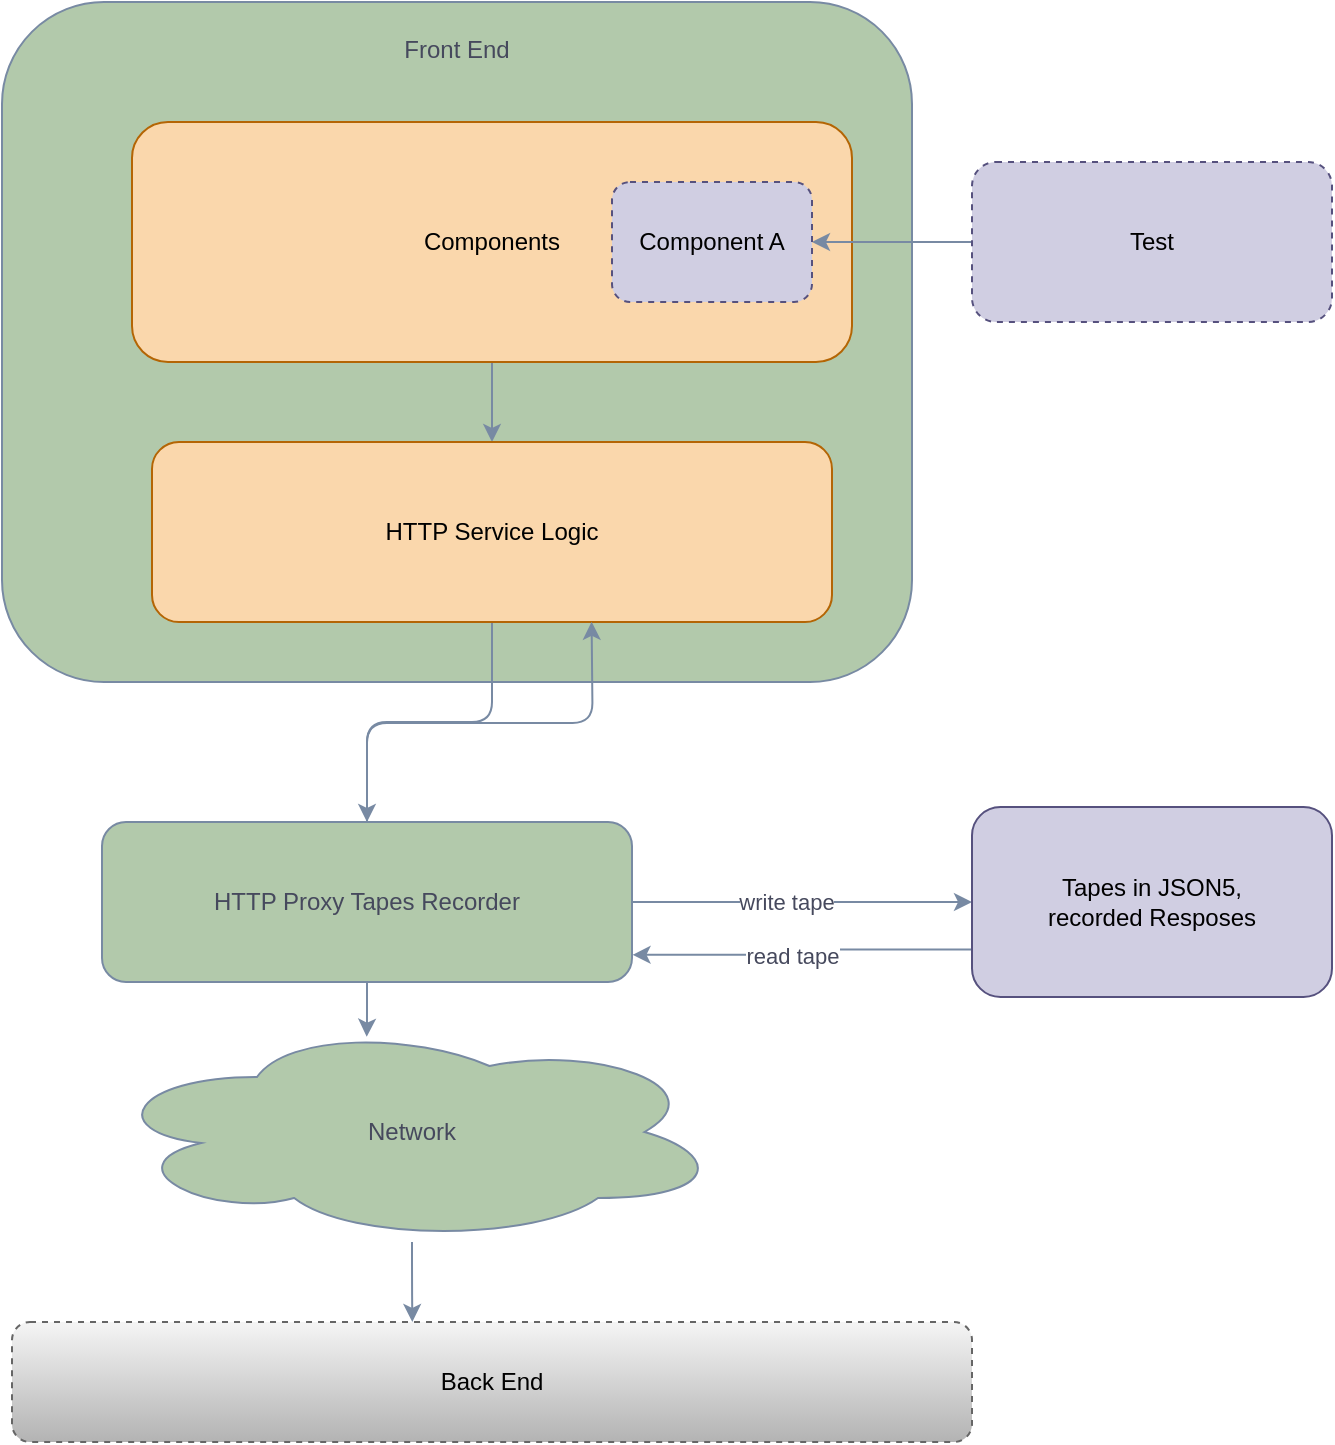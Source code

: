 <mxfile version="13.10.1" type="github">
  <diagram id="3LjjMmSiXknQFx3guOvZ" name="Page-1">
    <mxGraphModel dx="1457" dy="912" grid="1" gridSize="10" guides="1" tooltips="1" connect="1" arrows="1" fold="1" page="1" pageScale="1" pageWidth="827" pageHeight="1169" math="0" shadow="0">
      <root>
        <mxCell id="0" />
        <mxCell id="1" parent="0" />
        <mxCell id="0anmsecB1Iln24H1zlf4-1" value="Front End" style="rounded=1;whiteSpace=wrap;html=1;align=center;verticalAlign=top;fillColor=#B2C9AB;strokeColor=#788AA3;fontColor=#46495D;spacingTop=10;" vertex="1" parent="1">
          <mxGeometry x="115" y="190" width="455" height="340" as="geometry" />
        </mxCell>
        <mxCell id="0anmsecB1Iln24H1zlf4-6" style="edgeStyle=orthogonalEdgeStyle;curved=0;rounded=1;sketch=0;orthogonalLoop=1;jettySize=auto;html=1;strokeColor=#788AA3;fillColor=#B2C9AB;fontColor=#46495D;" edge="1" parent="1" source="0anmsecB1Iln24H1zlf4-2" target="0anmsecB1Iln24H1zlf4-3">
          <mxGeometry relative="1" as="geometry">
            <Array as="points">
              <mxPoint x="300" y="370" />
              <mxPoint x="300" y="370" />
            </Array>
          </mxGeometry>
        </mxCell>
        <mxCell id="0anmsecB1Iln24H1zlf4-2" value="Components" style="rounded=1;whiteSpace=wrap;html=1;align=center;fillColor=#fad7ac;strokeColor=#b46504;" vertex="1" parent="1">
          <mxGeometry x="180" y="250" width="360" height="120" as="geometry" />
        </mxCell>
        <mxCell id="0anmsecB1Iln24H1zlf4-8" style="edgeStyle=orthogonalEdgeStyle;curved=0;rounded=1;sketch=0;orthogonalLoop=1;jettySize=auto;html=1;entryX=0.5;entryY=0;entryDx=0;entryDy=0;strokeColor=#788AA3;fillColor=#B2C9AB;fontColor=#46495D;" edge="1" parent="1" source="0anmsecB1Iln24H1zlf4-3" target="0anmsecB1Iln24H1zlf4-7">
          <mxGeometry relative="1" as="geometry" />
        </mxCell>
        <mxCell id="0anmsecB1Iln24H1zlf4-3" value="&lt;div&gt;HTTP Service Logic&lt;/div&gt;" style="rounded=1;whiteSpace=wrap;html=1;align=center;fillColor=#fad7ac;strokeColor=#b46504;" vertex="1" parent="1">
          <mxGeometry x="190" y="410" width="340" height="90" as="geometry" />
        </mxCell>
        <mxCell id="0anmsecB1Iln24H1zlf4-23" style="edgeStyle=orthogonalEdgeStyle;curved=0;rounded=1;sketch=0;orthogonalLoop=1;jettySize=auto;html=1;entryX=0.417;entryY=0;entryDx=0;entryDy=0;entryPerimeter=0;strokeColor=#788AA3;fillColor=#B2C9AB;fontColor=#46495D;" edge="1" parent="1" source="0anmsecB1Iln24H1zlf4-4" target="0anmsecB1Iln24H1zlf4-22">
          <mxGeometry relative="1" as="geometry" />
        </mxCell>
        <mxCell id="0anmsecB1Iln24H1zlf4-4" value="Network" style="ellipse;shape=cloud;whiteSpace=wrap;html=1;rounded=0;sketch=0;strokeColor=#788AA3;fillColor=#B2C9AB;fontColor=#46495D;" vertex="1" parent="1">
          <mxGeometry x="165" y="700" width="310" height="110" as="geometry" />
        </mxCell>
        <mxCell id="0anmsecB1Iln24H1zlf4-11" style="edgeStyle=orthogonalEdgeStyle;curved=0;rounded=1;sketch=0;orthogonalLoop=1;jettySize=auto;html=1;entryX=0.427;entryY=0.067;entryDx=0;entryDy=0;entryPerimeter=0;strokeColor=#788AA3;fillColor=#B2C9AB;fontColor=#46495D;" edge="1" parent="1" source="0anmsecB1Iln24H1zlf4-7" target="0anmsecB1Iln24H1zlf4-4">
          <mxGeometry relative="1" as="geometry" />
        </mxCell>
        <mxCell id="0anmsecB1Iln24H1zlf4-12" style="edgeStyle=orthogonalEdgeStyle;curved=0;rounded=1;sketch=0;orthogonalLoop=1;jettySize=auto;html=1;entryX=0;entryY=0.5;entryDx=0;entryDy=0;strokeColor=#788AA3;fillColor=#B2C9AB;fontColor=#46495D;" edge="1" parent="1" source="0anmsecB1Iln24H1zlf4-7" target="0anmsecB1Iln24H1zlf4-10">
          <mxGeometry relative="1" as="geometry" />
        </mxCell>
        <mxCell id="0anmsecB1Iln24H1zlf4-16" value="write tape" style="edgeLabel;html=1;align=center;verticalAlign=middle;resizable=0;points=[];fontColor=#46495D;" vertex="1" connectable="0" parent="0anmsecB1Iln24H1zlf4-12">
          <mxGeometry x="-0.093" relative="1" as="geometry">
            <mxPoint as="offset" />
          </mxGeometry>
        </mxCell>
        <mxCell id="0anmsecB1Iln24H1zlf4-14" style="edgeStyle=orthogonalEdgeStyle;curved=0;rounded=1;sketch=0;orthogonalLoop=1;jettySize=auto;html=1;entryX=0.53;entryY=0.829;entryDx=0;entryDy=0;entryPerimeter=0;strokeColor=#788AA3;fillColor=#B2C9AB;fontColor=#46495D;" edge="1" parent="1" source="0anmsecB1Iln24H1zlf4-7">
          <mxGeometry relative="1" as="geometry">
            <mxPoint x="409.8" y="499.89" as="targetPoint" />
          </mxGeometry>
        </mxCell>
        <mxCell id="0anmsecB1Iln24H1zlf4-7" value="HTTP Proxy Tapes Recorder" style="rounded=1;whiteSpace=wrap;html=1;sketch=0;strokeColor=#788AA3;fillColor=#B2C9AB;fontColor=#46495D;" vertex="1" parent="1">
          <mxGeometry x="165" y="600" width="265" height="80" as="geometry" />
        </mxCell>
        <mxCell id="0anmsecB1Iln24H1zlf4-15" style="edgeStyle=orthogonalEdgeStyle;curved=0;rounded=1;sketch=0;orthogonalLoop=1;jettySize=auto;html=1;exitX=0;exitY=0.75;exitDx=0;exitDy=0;strokeColor=#788AA3;fillColor=#B2C9AB;fontColor=#46495D;entryX=1.001;entryY=0.83;entryDx=0;entryDy=0;entryPerimeter=0;" edge="1" parent="1" source="0anmsecB1Iln24H1zlf4-10" target="0anmsecB1Iln24H1zlf4-7">
          <mxGeometry relative="1" as="geometry">
            <mxPoint x="440" y="664" as="targetPoint" />
          </mxGeometry>
        </mxCell>
        <mxCell id="0anmsecB1Iln24H1zlf4-17" value="read tape" style="edgeLabel;html=1;align=center;verticalAlign=middle;resizable=0;points=[];fontColor=#46495D;" vertex="1" connectable="0" parent="0anmsecB1Iln24H1zlf4-15">
          <mxGeometry x="0.073" relative="1" as="geometry">
            <mxPoint as="offset" />
          </mxGeometry>
        </mxCell>
        <mxCell id="0anmsecB1Iln24H1zlf4-10" value="&lt;div&gt;Tapes in JSON5, &lt;br&gt;&lt;/div&gt;&lt;div&gt;recorded Resposes&lt;/div&gt;" style="rounded=1;whiteSpace=wrap;html=1;sketch=0;strokeColor=#56517e;fillColor=#d0cee2;" vertex="1" parent="1">
          <mxGeometry x="600" y="592.5" width="180" height="95" as="geometry" />
        </mxCell>
        <mxCell id="0anmsecB1Iln24H1zlf4-21" style="edgeStyle=orthogonalEdgeStyle;curved=0;rounded=1;sketch=0;orthogonalLoop=1;jettySize=auto;html=1;strokeColor=#788AA3;fillColor=#B2C9AB;fontColor=#46495D;" edge="1" parent="1" source="0anmsecB1Iln24H1zlf4-18" target="0anmsecB1Iln24H1zlf4-19">
          <mxGeometry relative="1" as="geometry" />
        </mxCell>
        <mxCell id="0anmsecB1Iln24H1zlf4-18" value="Test" style="rounded=1;whiteSpace=wrap;html=1;dashed=1;sketch=0;strokeColor=#56517e;fillColor=#d0cee2;align=center;" vertex="1" parent="1">
          <mxGeometry x="600" y="270" width="180" height="80" as="geometry" />
        </mxCell>
        <mxCell id="0anmsecB1Iln24H1zlf4-19" value="Component A" style="rounded=1;whiteSpace=wrap;html=1;dashed=1;sketch=0;strokeColor=#56517e;fillColor=#d0cee2;align=center;" vertex="1" parent="1">
          <mxGeometry x="420" y="280" width="100" height="60" as="geometry" />
        </mxCell>
        <mxCell id="0anmsecB1Iln24H1zlf4-22" value="Back End" style="rounded=1;whiteSpace=wrap;html=1;dashed=1;sketch=0;strokeColor=#666666;fillColor=#f5f5f5;align=center;gradientColor=#b3b3b3;" vertex="1" parent="1">
          <mxGeometry x="120" y="850" width="480" height="60" as="geometry" />
        </mxCell>
      </root>
    </mxGraphModel>
  </diagram>
</mxfile>
